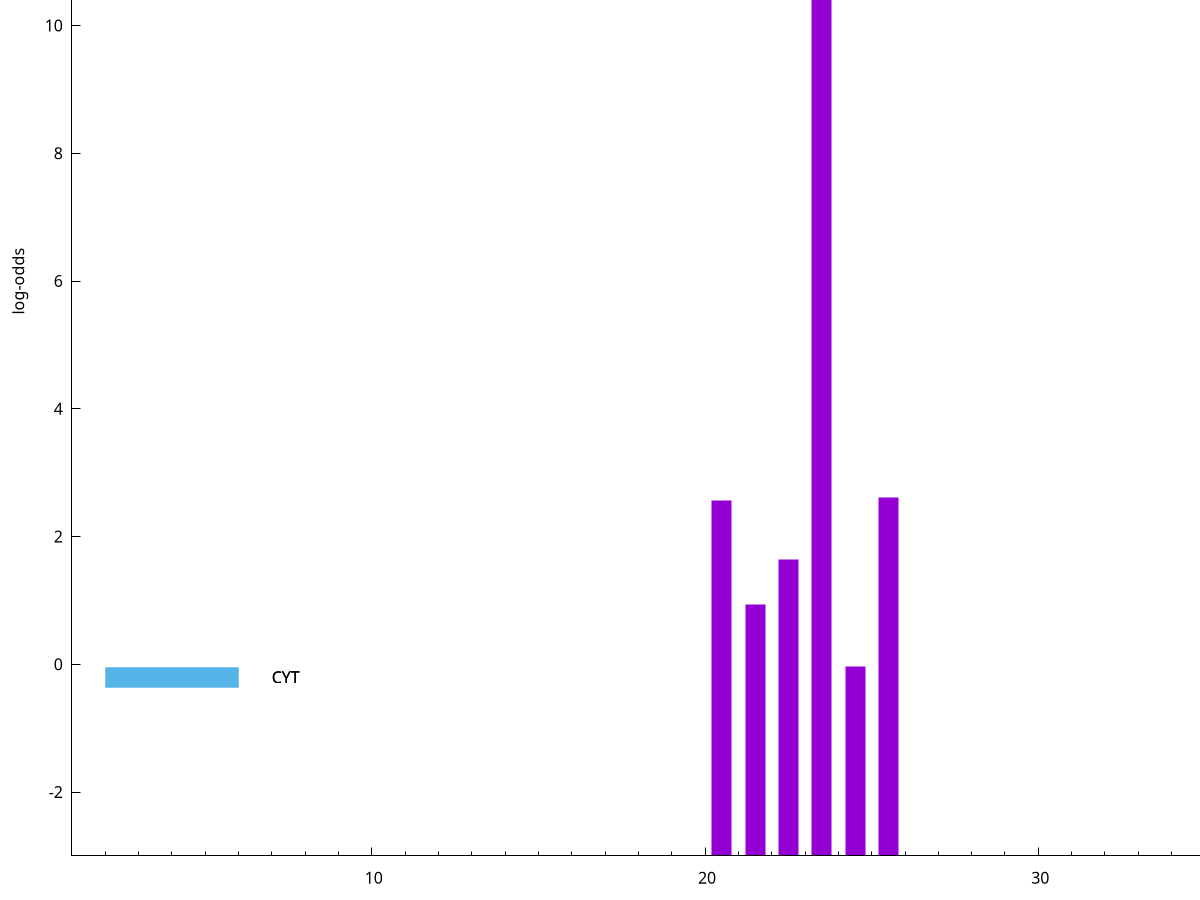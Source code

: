 set title "LipoP predictions for SRR5666568.gff"
set size 2., 1.4
set xrange [1:70] 
set mxtics 10
set yrange [-3:15]
set y2range [0:18]
set ylabel "log-odds"
set term postscript eps color solid "Helvetica" 30
set output "SRR5666568.gff371.eps"
set arrow from 2,12.3927 to 6,12.3927 nohead lt 1 lw 20
set label "SpI" at 7,12.3927
set arrow from 2,-0.200913 to 6,-0.200913 nohead lt 3 lw 20
set label "CYT" at 7,-0.200913
set arrow from 2,-0.200913 to 6,-0.200913 nohead lt 3 lw 20
set label "CYT" at 7,-0.200913
set arrow from 2,12.3927 to 6,12.3927 nohead lt 1 lw 20
set label "SpI" at 7,12.3927
# NOTE: The scores below are the log-odds scores with the threshold
# NOTE: subtracted (a hack to make gnuplot make the histogram all
# NOTE: look nice).
plot "-" axes x1y2 title "" with impulses lt 1 lw 20
23.500000 15.387900
25.500000 5.606170
20.500000 5.560480
22.500000 4.638200
21.500000 3.938052
24.500000 2.959061
e
exit
